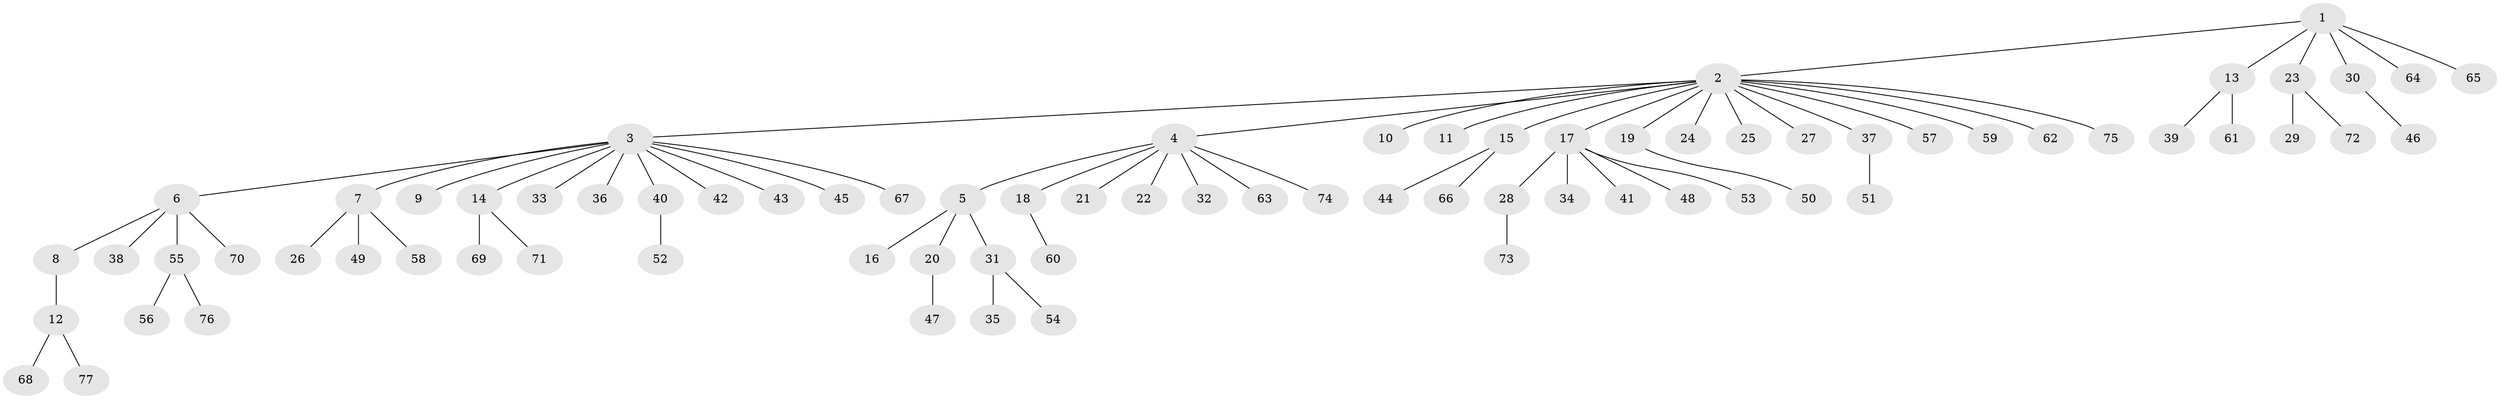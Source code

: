 // coarse degree distribution, {1: 0.8125, 9: 0.03125, 13: 0.03125, 5: 0.03125, 3: 0.09375}
// Generated by graph-tools (version 1.1) at 2025/36/03/04/25 23:36:42]
// undirected, 77 vertices, 76 edges
graph export_dot {
  node [color=gray90,style=filled];
  1;
  2;
  3;
  4;
  5;
  6;
  7;
  8;
  9;
  10;
  11;
  12;
  13;
  14;
  15;
  16;
  17;
  18;
  19;
  20;
  21;
  22;
  23;
  24;
  25;
  26;
  27;
  28;
  29;
  30;
  31;
  32;
  33;
  34;
  35;
  36;
  37;
  38;
  39;
  40;
  41;
  42;
  43;
  44;
  45;
  46;
  47;
  48;
  49;
  50;
  51;
  52;
  53;
  54;
  55;
  56;
  57;
  58;
  59;
  60;
  61;
  62;
  63;
  64;
  65;
  66;
  67;
  68;
  69;
  70;
  71;
  72;
  73;
  74;
  75;
  76;
  77;
  1 -- 2;
  1 -- 13;
  1 -- 23;
  1 -- 30;
  1 -- 64;
  1 -- 65;
  2 -- 3;
  2 -- 4;
  2 -- 10;
  2 -- 11;
  2 -- 15;
  2 -- 17;
  2 -- 19;
  2 -- 24;
  2 -- 25;
  2 -- 27;
  2 -- 37;
  2 -- 57;
  2 -- 59;
  2 -- 62;
  2 -- 75;
  3 -- 6;
  3 -- 7;
  3 -- 9;
  3 -- 14;
  3 -- 33;
  3 -- 36;
  3 -- 40;
  3 -- 42;
  3 -- 43;
  3 -- 45;
  3 -- 67;
  4 -- 5;
  4 -- 18;
  4 -- 21;
  4 -- 22;
  4 -- 32;
  4 -- 63;
  4 -- 74;
  5 -- 16;
  5 -- 20;
  5 -- 31;
  6 -- 8;
  6 -- 38;
  6 -- 55;
  6 -- 70;
  7 -- 26;
  7 -- 49;
  7 -- 58;
  8 -- 12;
  12 -- 68;
  12 -- 77;
  13 -- 39;
  13 -- 61;
  14 -- 69;
  14 -- 71;
  15 -- 44;
  15 -- 66;
  17 -- 28;
  17 -- 34;
  17 -- 41;
  17 -- 48;
  17 -- 53;
  18 -- 60;
  19 -- 50;
  20 -- 47;
  23 -- 29;
  23 -- 72;
  28 -- 73;
  30 -- 46;
  31 -- 35;
  31 -- 54;
  37 -- 51;
  40 -- 52;
  55 -- 56;
  55 -- 76;
}

